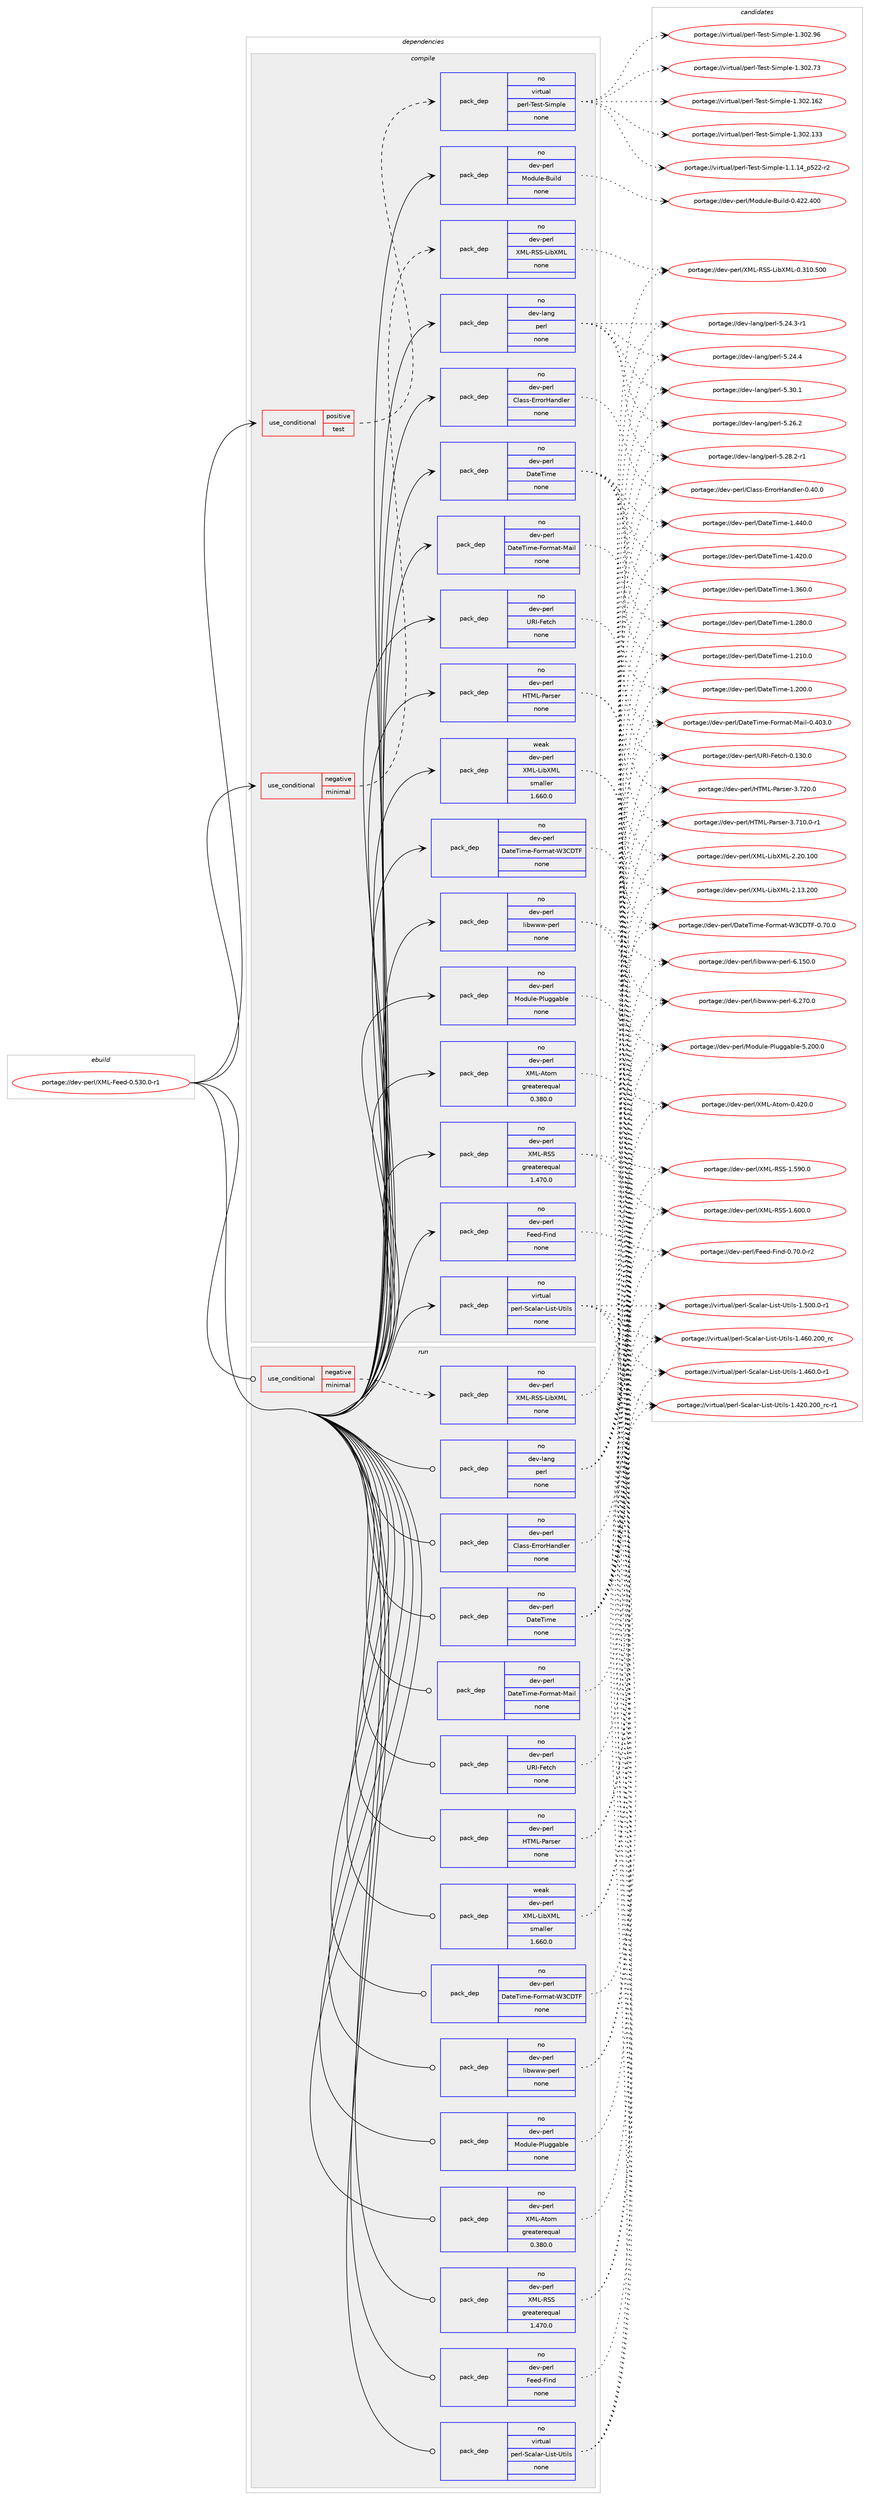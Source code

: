 digraph prolog {

# *************
# Graph options
# *************

newrank=true;
concentrate=true;
compound=true;
graph [rankdir=LR,fontname=Helvetica,fontsize=10,ranksep=1.5];#, ranksep=2.5, nodesep=0.2];
edge  [arrowhead=vee];
node  [fontname=Helvetica,fontsize=10];

# **********
# The ebuild
# **********

subgraph cluster_leftcol {
color=gray;
rank=same;
label=<<i>ebuild</i>>;
id [label="portage://dev-perl/XML-Feed-0.530.0-r1", color=red, width=4, href="../dev-perl/XML-Feed-0.530.0-r1.svg"];
}

# ****************
# The dependencies
# ****************

subgraph cluster_midcol {
color=gray;
label=<<i>dependencies</i>>;
subgraph cluster_compile {
fillcolor="#eeeeee";
style=filled;
label=<<i>compile</i>>;
subgraph cond121200 {
dependency479211 [label=<<TABLE BORDER="0" CELLBORDER="1" CELLSPACING="0" CELLPADDING="4"><TR><TD ROWSPAN="3" CELLPADDING="10">use_conditional</TD></TR><TR><TD>negative</TD></TR><TR><TD>minimal</TD></TR></TABLE>>, shape=none, color=red];
subgraph pack352955 {
dependency479212 [label=<<TABLE BORDER="0" CELLBORDER="1" CELLSPACING="0" CELLPADDING="4" WIDTH="220"><TR><TD ROWSPAN="6" CELLPADDING="30">pack_dep</TD></TR><TR><TD WIDTH="110">no</TD></TR><TR><TD>dev-perl</TD></TR><TR><TD>XML-RSS-LibXML</TD></TR><TR><TD>none</TD></TR><TR><TD></TD></TR></TABLE>>, shape=none, color=blue];
}
dependency479211:e -> dependency479212:w [weight=20,style="dashed",arrowhead="vee"];
}
id:e -> dependency479211:w [weight=20,style="solid",arrowhead="vee"];
subgraph cond121201 {
dependency479213 [label=<<TABLE BORDER="0" CELLBORDER="1" CELLSPACING="0" CELLPADDING="4"><TR><TD ROWSPAN="3" CELLPADDING="10">use_conditional</TD></TR><TR><TD>positive</TD></TR><TR><TD>test</TD></TR></TABLE>>, shape=none, color=red];
subgraph pack352956 {
dependency479214 [label=<<TABLE BORDER="0" CELLBORDER="1" CELLSPACING="0" CELLPADDING="4" WIDTH="220"><TR><TD ROWSPAN="6" CELLPADDING="30">pack_dep</TD></TR><TR><TD WIDTH="110">no</TD></TR><TR><TD>virtual</TD></TR><TR><TD>perl-Test-Simple</TD></TR><TR><TD>none</TD></TR><TR><TD></TD></TR></TABLE>>, shape=none, color=blue];
}
dependency479213:e -> dependency479214:w [weight=20,style="dashed",arrowhead="vee"];
}
id:e -> dependency479213:w [weight=20,style="solid",arrowhead="vee"];
subgraph pack352957 {
dependency479215 [label=<<TABLE BORDER="0" CELLBORDER="1" CELLSPACING="0" CELLPADDING="4" WIDTH="220"><TR><TD ROWSPAN="6" CELLPADDING="30">pack_dep</TD></TR><TR><TD WIDTH="110">no</TD></TR><TR><TD>dev-lang</TD></TR><TR><TD>perl</TD></TR><TR><TD>none</TD></TR><TR><TD></TD></TR></TABLE>>, shape=none, color=blue];
}
id:e -> dependency479215:w [weight=20,style="solid",arrowhead="vee"];
subgraph pack352958 {
dependency479216 [label=<<TABLE BORDER="0" CELLBORDER="1" CELLSPACING="0" CELLPADDING="4" WIDTH="220"><TR><TD ROWSPAN="6" CELLPADDING="30">pack_dep</TD></TR><TR><TD WIDTH="110">no</TD></TR><TR><TD>dev-perl</TD></TR><TR><TD>Class-ErrorHandler</TD></TR><TR><TD>none</TD></TR><TR><TD></TD></TR></TABLE>>, shape=none, color=blue];
}
id:e -> dependency479216:w [weight=20,style="solid",arrowhead="vee"];
subgraph pack352959 {
dependency479217 [label=<<TABLE BORDER="0" CELLBORDER="1" CELLSPACING="0" CELLPADDING="4" WIDTH="220"><TR><TD ROWSPAN="6" CELLPADDING="30">pack_dep</TD></TR><TR><TD WIDTH="110">no</TD></TR><TR><TD>dev-perl</TD></TR><TR><TD>DateTime</TD></TR><TR><TD>none</TD></TR><TR><TD></TD></TR></TABLE>>, shape=none, color=blue];
}
id:e -> dependency479217:w [weight=20,style="solid",arrowhead="vee"];
subgraph pack352960 {
dependency479218 [label=<<TABLE BORDER="0" CELLBORDER="1" CELLSPACING="0" CELLPADDING="4" WIDTH="220"><TR><TD ROWSPAN="6" CELLPADDING="30">pack_dep</TD></TR><TR><TD WIDTH="110">no</TD></TR><TR><TD>dev-perl</TD></TR><TR><TD>DateTime-Format-Mail</TD></TR><TR><TD>none</TD></TR><TR><TD></TD></TR></TABLE>>, shape=none, color=blue];
}
id:e -> dependency479218:w [weight=20,style="solid",arrowhead="vee"];
subgraph pack352961 {
dependency479219 [label=<<TABLE BORDER="0" CELLBORDER="1" CELLSPACING="0" CELLPADDING="4" WIDTH="220"><TR><TD ROWSPAN="6" CELLPADDING="30">pack_dep</TD></TR><TR><TD WIDTH="110">no</TD></TR><TR><TD>dev-perl</TD></TR><TR><TD>DateTime-Format-W3CDTF</TD></TR><TR><TD>none</TD></TR><TR><TD></TD></TR></TABLE>>, shape=none, color=blue];
}
id:e -> dependency479219:w [weight=20,style="solid",arrowhead="vee"];
subgraph pack352962 {
dependency479220 [label=<<TABLE BORDER="0" CELLBORDER="1" CELLSPACING="0" CELLPADDING="4" WIDTH="220"><TR><TD ROWSPAN="6" CELLPADDING="30">pack_dep</TD></TR><TR><TD WIDTH="110">no</TD></TR><TR><TD>dev-perl</TD></TR><TR><TD>Feed-Find</TD></TR><TR><TD>none</TD></TR><TR><TD></TD></TR></TABLE>>, shape=none, color=blue];
}
id:e -> dependency479220:w [weight=20,style="solid",arrowhead="vee"];
subgraph pack352963 {
dependency479221 [label=<<TABLE BORDER="0" CELLBORDER="1" CELLSPACING="0" CELLPADDING="4" WIDTH="220"><TR><TD ROWSPAN="6" CELLPADDING="30">pack_dep</TD></TR><TR><TD WIDTH="110">no</TD></TR><TR><TD>dev-perl</TD></TR><TR><TD>HTML-Parser</TD></TR><TR><TD>none</TD></TR><TR><TD></TD></TR></TABLE>>, shape=none, color=blue];
}
id:e -> dependency479221:w [weight=20,style="solid",arrowhead="vee"];
subgraph pack352964 {
dependency479222 [label=<<TABLE BORDER="0" CELLBORDER="1" CELLSPACING="0" CELLPADDING="4" WIDTH="220"><TR><TD ROWSPAN="6" CELLPADDING="30">pack_dep</TD></TR><TR><TD WIDTH="110">no</TD></TR><TR><TD>dev-perl</TD></TR><TR><TD>Module-Build</TD></TR><TR><TD>none</TD></TR><TR><TD></TD></TR></TABLE>>, shape=none, color=blue];
}
id:e -> dependency479222:w [weight=20,style="solid",arrowhead="vee"];
subgraph pack352965 {
dependency479223 [label=<<TABLE BORDER="0" CELLBORDER="1" CELLSPACING="0" CELLPADDING="4" WIDTH="220"><TR><TD ROWSPAN="6" CELLPADDING="30">pack_dep</TD></TR><TR><TD WIDTH="110">no</TD></TR><TR><TD>dev-perl</TD></TR><TR><TD>Module-Pluggable</TD></TR><TR><TD>none</TD></TR><TR><TD></TD></TR></TABLE>>, shape=none, color=blue];
}
id:e -> dependency479223:w [weight=20,style="solid",arrowhead="vee"];
subgraph pack352966 {
dependency479224 [label=<<TABLE BORDER="0" CELLBORDER="1" CELLSPACING="0" CELLPADDING="4" WIDTH="220"><TR><TD ROWSPAN="6" CELLPADDING="30">pack_dep</TD></TR><TR><TD WIDTH="110">no</TD></TR><TR><TD>dev-perl</TD></TR><TR><TD>URI-Fetch</TD></TR><TR><TD>none</TD></TR><TR><TD></TD></TR></TABLE>>, shape=none, color=blue];
}
id:e -> dependency479224:w [weight=20,style="solid",arrowhead="vee"];
subgraph pack352967 {
dependency479225 [label=<<TABLE BORDER="0" CELLBORDER="1" CELLSPACING="0" CELLPADDING="4" WIDTH="220"><TR><TD ROWSPAN="6" CELLPADDING="30">pack_dep</TD></TR><TR><TD WIDTH="110">no</TD></TR><TR><TD>dev-perl</TD></TR><TR><TD>XML-Atom</TD></TR><TR><TD>greaterequal</TD></TR><TR><TD>0.380.0</TD></TR></TABLE>>, shape=none, color=blue];
}
id:e -> dependency479225:w [weight=20,style="solid",arrowhead="vee"];
subgraph pack352968 {
dependency479226 [label=<<TABLE BORDER="0" CELLBORDER="1" CELLSPACING="0" CELLPADDING="4" WIDTH="220"><TR><TD ROWSPAN="6" CELLPADDING="30">pack_dep</TD></TR><TR><TD WIDTH="110">no</TD></TR><TR><TD>dev-perl</TD></TR><TR><TD>XML-RSS</TD></TR><TR><TD>greaterequal</TD></TR><TR><TD>1.470.0</TD></TR></TABLE>>, shape=none, color=blue];
}
id:e -> dependency479226:w [weight=20,style="solid",arrowhead="vee"];
subgraph pack352969 {
dependency479227 [label=<<TABLE BORDER="0" CELLBORDER="1" CELLSPACING="0" CELLPADDING="4" WIDTH="220"><TR><TD ROWSPAN="6" CELLPADDING="30">pack_dep</TD></TR><TR><TD WIDTH="110">no</TD></TR><TR><TD>dev-perl</TD></TR><TR><TD>libwww-perl</TD></TR><TR><TD>none</TD></TR><TR><TD></TD></TR></TABLE>>, shape=none, color=blue];
}
id:e -> dependency479227:w [weight=20,style="solid",arrowhead="vee"];
subgraph pack352970 {
dependency479228 [label=<<TABLE BORDER="0" CELLBORDER="1" CELLSPACING="0" CELLPADDING="4" WIDTH="220"><TR><TD ROWSPAN="6" CELLPADDING="30">pack_dep</TD></TR><TR><TD WIDTH="110">no</TD></TR><TR><TD>virtual</TD></TR><TR><TD>perl-Scalar-List-Utils</TD></TR><TR><TD>none</TD></TR><TR><TD></TD></TR></TABLE>>, shape=none, color=blue];
}
id:e -> dependency479228:w [weight=20,style="solid",arrowhead="vee"];
subgraph pack352971 {
dependency479229 [label=<<TABLE BORDER="0" CELLBORDER="1" CELLSPACING="0" CELLPADDING="4" WIDTH="220"><TR><TD ROWSPAN="6" CELLPADDING="30">pack_dep</TD></TR><TR><TD WIDTH="110">weak</TD></TR><TR><TD>dev-perl</TD></TR><TR><TD>XML-LibXML</TD></TR><TR><TD>smaller</TD></TR><TR><TD>1.660.0</TD></TR></TABLE>>, shape=none, color=blue];
}
id:e -> dependency479229:w [weight=20,style="solid",arrowhead="vee"];
}
subgraph cluster_compileandrun {
fillcolor="#eeeeee";
style=filled;
label=<<i>compile and run</i>>;
}
subgraph cluster_run {
fillcolor="#eeeeee";
style=filled;
label=<<i>run</i>>;
subgraph cond121202 {
dependency479230 [label=<<TABLE BORDER="0" CELLBORDER="1" CELLSPACING="0" CELLPADDING="4"><TR><TD ROWSPAN="3" CELLPADDING="10">use_conditional</TD></TR><TR><TD>negative</TD></TR><TR><TD>minimal</TD></TR></TABLE>>, shape=none, color=red];
subgraph pack352972 {
dependency479231 [label=<<TABLE BORDER="0" CELLBORDER="1" CELLSPACING="0" CELLPADDING="4" WIDTH="220"><TR><TD ROWSPAN="6" CELLPADDING="30">pack_dep</TD></TR><TR><TD WIDTH="110">no</TD></TR><TR><TD>dev-perl</TD></TR><TR><TD>XML-RSS-LibXML</TD></TR><TR><TD>none</TD></TR><TR><TD></TD></TR></TABLE>>, shape=none, color=blue];
}
dependency479230:e -> dependency479231:w [weight=20,style="dashed",arrowhead="vee"];
}
id:e -> dependency479230:w [weight=20,style="solid",arrowhead="odot"];
subgraph pack352973 {
dependency479232 [label=<<TABLE BORDER="0" CELLBORDER="1" CELLSPACING="0" CELLPADDING="4" WIDTH="220"><TR><TD ROWSPAN="6" CELLPADDING="30">pack_dep</TD></TR><TR><TD WIDTH="110">no</TD></TR><TR><TD>dev-lang</TD></TR><TR><TD>perl</TD></TR><TR><TD>none</TD></TR><TR><TD></TD></TR></TABLE>>, shape=none, color=blue];
}
id:e -> dependency479232:w [weight=20,style="solid",arrowhead="odot"];
subgraph pack352974 {
dependency479233 [label=<<TABLE BORDER="0" CELLBORDER="1" CELLSPACING="0" CELLPADDING="4" WIDTH="220"><TR><TD ROWSPAN="6" CELLPADDING="30">pack_dep</TD></TR><TR><TD WIDTH="110">no</TD></TR><TR><TD>dev-perl</TD></TR><TR><TD>Class-ErrorHandler</TD></TR><TR><TD>none</TD></TR><TR><TD></TD></TR></TABLE>>, shape=none, color=blue];
}
id:e -> dependency479233:w [weight=20,style="solid",arrowhead="odot"];
subgraph pack352975 {
dependency479234 [label=<<TABLE BORDER="0" CELLBORDER="1" CELLSPACING="0" CELLPADDING="4" WIDTH="220"><TR><TD ROWSPAN="6" CELLPADDING="30">pack_dep</TD></TR><TR><TD WIDTH="110">no</TD></TR><TR><TD>dev-perl</TD></TR><TR><TD>DateTime</TD></TR><TR><TD>none</TD></TR><TR><TD></TD></TR></TABLE>>, shape=none, color=blue];
}
id:e -> dependency479234:w [weight=20,style="solid",arrowhead="odot"];
subgraph pack352976 {
dependency479235 [label=<<TABLE BORDER="0" CELLBORDER="1" CELLSPACING="0" CELLPADDING="4" WIDTH="220"><TR><TD ROWSPAN="6" CELLPADDING="30">pack_dep</TD></TR><TR><TD WIDTH="110">no</TD></TR><TR><TD>dev-perl</TD></TR><TR><TD>DateTime-Format-Mail</TD></TR><TR><TD>none</TD></TR><TR><TD></TD></TR></TABLE>>, shape=none, color=blue];
}
id:e -> dependency479235:w [weight=20,style="solid",arrowhead="odot"];
subgraph pack352977 {
dependency479236 [label=<<TABLE BORDER="0" CELLBORDER="1" CELLSPACING="0" CELLPADDING="4" WIDTH="220"><TR><TD ROWSPAN="6" CELLPADDING="30">pack_dep</TD></TR><TR><TD WIDTH="110">no</TD></TR><TR><TD>dev-perl</TD></TR><TR><TD>DateTime-Format-W3CDTF</TD></TR><TR><TD>none</TD></TR><TR><TD></TD></TR></TABLE>>, shape=none, color=blue];
}
id:e -> dependency479236:w [weight=20,style="solid",arrowhead="odot"];
subgraph pack352978 {
dependency479237 [label=<<TABLE BORDER="0" CELLBORDER="1" CELLSPACING="0" CELLPADDING="4" WIDTH="220"><TR><TD ROWSPAN="6" CELLPADDING="30">pack_dep</TD></TR><TR><TD WIDTH="110">no</TD></TR><TR><TD>dev-perl</TD></TR><TR><TD>Feed-Find</TD></TR><TR><TD>none</TD></TR><TR><TD></TD></TR></TABLE>>, shape=none, color=blue];
}
id:e -> dependency479237:w [weight=20,style="solid",arrowhead="odot"];
subgraph pack352979 {
dependency479238 [label=<<TABLE BORDER="0" CELLBORDER="1" CELLSPACING="0" CELLPADDING="4" WIDTH="220"><TR><TD ROWSPAN="6" CELLPADDING="30">pack_dep</TD></TR><TR><TD WIDTH="110">no</TD></TR><TR><TD>dev-perl</TD></TR><TR><TD>HTML-Parser</TD></TR><TR><TD>none</TD></TR><TR><TD></TD></TR></TABLE>>, shape=none, color=blue];
}
id:e -> dependency479238:w [weight=20,style="solid",arrowhead="odot"];
subgraph pack352980 {
dependency479239 [label=<<TABLE BORDER="0" CELLBORDER="1" CELLSPACING="0" CELLPADDING="4" WIDTH="220"><TR><TD ROWSPAN="6" CELLPADDING="30">pack_dep</TD></TR><TR><TD WIDTH="110">no</TD></TR><TR><TD>dev-perl</TD></TR><TR><TD>Module-Pluggable</TD></TR><TR><TD>none</TD></TR><TR><TD></TD></TR></TABLE>>, shape=none, color=blue];
}
id:e -> dependency479239:w [weight=20,style="solid",arrowhead="odot"];
subgraph pack352981 {
dependency479240 [label=<<TABLE BORDER="0" CELLBORDER="1" CELLSPACING="0" CELLPADDING="4" WIDTH="220"><TR><TD ROWSPAN="6" CELLPADDING="30">pack_dep</TD></TR><TR><TD WIDTH="110">no</TD></TR><TR><TD>dev-perl</TD></TR><TR><TD>URI-Fetch</TD></TR><TR><TD>none</TD></TR><TR><TD></TD></TR></TABLE>>, shape=none, color=blue];
}
id:e -> dependency479240:w [weight=20,style="solid",arrowhead="odot"];
subgraph pack352982 {
dependency479241 [label=<<TABLE BORDER="0" CELLBORDER="1" CELLSPACING="0" CELLPADDING="4" WIDTH="220"><TR><TD ROWSPAN="6" CELLPADDING="30">pack_dep</TD></TR><TR><TD WIDTH="110">no</TD></TR><TR><TD>dev-perl</TD></TR><TR><TD>XML-Atom</TD></TR><TR><TD>greaterequal</TD></TR><TR><TD>0.380.0</TD></TR></TABLE>>, shape=none, color=blue];
}
id:e -> dependency479241:w [weight=20,style="solid",arrowhead="odot"];
subgraph pack352983 {
dependency479242 [label=<<TABLE BORDER="0" CELLBORDER="1" CELLSPACING="0" CELLPADDING="4" WIDTH="220"><TR><TD ROWSPAN="6" CELLPADDING="30">pack_dep</TD></TR><TR><TD WIDTH="110">no</TD></TR><TR><TD>dev-perl</TD></TR><TR><TD>XML-RSS</TD></TR><TR><TD>greaterequal</TD></TR><TR><TD>1.470.0</TD></TR></TABLE>>, shape=none, color=blue];
}
id:e -> dependency479242:w [weight=20,style="solid",arrowhead="odot"];
subgraph pack352984 {
dependency479243 [label=<<TABLE BORDER="0" CELLBORDER="1" CELLSPACING="0" CELLPADDING="4" WIDTH="220"><TR><TD ROWSPAN="6" CELLPADDING="30">pack_dep</TD></TR><TR><TD WIDTH="110">no</TD></TR><TR><TD>dev-perl</TD></TR><TR><TD>libwww-perl</TD></TR><TR><TD>none</TD></TR><TR><TD></TD></TR></TABLE>>, shape=none, color=blue];
}
id:e -> dependency479243:w [weight=20,style="solid",arrowhead="odot"];
subgraph pack352985 {
dependency479244 [label=<<TABLE BORDER="0" CELLBORDER="1" CELLSPACING="0" CELLPADDING="4" WIDTH="220"><TR><TD ROWSPAN="6" CELLPADDING="30">pack_dep</TD></TR><TR><TD WIDTH="110">no</TD></TR><TR><TD>virtual</TD></TR><TR><TD>perl-Scalar-List-Utils</TD></TR><TR><TD>none</TD></TR><TR><TD></TD></TR></TABLE>>, shape=none, color=blue];
}
id:e -> dependency479244:w [weight=20,style="solid",arrowhead="odot"];
subgraph pack352986 {
dependency479245 [label=<<TABLE BORDER="0" CELLBORDER="1" CELLSPACING="0" CELLPADDING="4" WIDTH="220"><TR><TD ROWSPAN="6" CELLPADDING="30">pack_dep</TD></TR><TR><TD WIDTH="110">weak</TD></TR><TR><TD>dev-perl</TD></TR><TR><TD>XML-LibXML</TD></TR><TR><TD>smaller</TD></TR><TR><TD>1.660.0</TD></TR></TABLE>>, shape=none, color=blue];
}
id:e -> dependency479245:w [weight=20,style="solid",arrowhead="odot"];
}
}

# **************
# The candidates
# **************

subgraph cluster_choices {
rank=same;
color=gray;
label=<<i>candidates</i>>;

subgraph choice352955 {
color=black;
nodesep=1;
choice10010111845112101114108478877764582838345761059888777645484651494846534848 [label="portage://dev-perl/XML-RSS-LibXML-0.310.500", color=red, width=4,href="../dev-perl/XML-RSS-LibXML-0.310.500.svg"];
dependency479212:e -> choice10010111845112101114108478877764582838345761059888777645484651494846534848:w [style=dotted,weight="100"];
}
subgraph choice352956 {
color=black;
nodesep=1;
choice118105114116117971084711210111410845841011151164583105109112108101454946514850465754 [label="portage://virtual/perl-Test-Simple-1.302.96", color=red, width=4,href="../virtual/perl-Test-Simple-1.302.96.svg"];
choice118105114116117971084711210111410845841011151164583105109112108101454946514850465551 [label="portage://virtual/perl-Test-Simple-1.302.73", color=red, width=4,href="../virtual/perl-Test-Simple-1.302.73.svg"];
choice11810511411611797108471121011141084584101115116458310510911210810145494651485046495450 [label="portage://virtual/perl-Test-Simple-1.302.162", color=red, width=4,href="../virtual/perl-Test-Simple-1.302.162.svg"];
choice11810511411611797108471121011141084584101115116458310510911210810145494651485046495151 [label="portage://virtual/perl-Test-Simple-1.302.133", color=red, width=4,href="../virtual/perl-Test-Simple-1.302.133.svg"];
choice11810511411611797108471121011141084584101115116458310510911210810145494649464952951125350504511450 [label="portage://virtual/perl-Test-Simple-1.1.14_p522-r2", color=red, width=4,href="../virtual/perl-Test-Simple-1.1.14_p522-r2.svg"];
dependency479214:e -> choice118105114116117971084711210111410845841011151164583105109112108101454946514850465754:w [style=dotted,weight="100"];
dependency479214:e -> choice118105114116117971084711210111410845841011151164583105109112108101454946514850465551:w [style=dotted,weight="100"];
dependency479214:e -> choice11810511411611797108471121011141084584101115116458310510911210810145494651485046495450:w [style=dotted,weight="100"];
dependency479214:e -> choice11810511411611797108471121011141084584101115116458310510911210810145494651485046495151:w [style=dotted,weight="100"];
dependency479214:e -> choice11810511411611797108471121011141084584101115116458310510911210810145494649464952951125350504511450:w [style=dotted,weight="100"];
}
subgraph choice352957 {
color=black;
nodesep=1;
choice10010111845108971101034711210111410845534651484649 [label="portage://dev-lang/perl-5.30.1", color=red, width=4,href="../dev-lang/perl-5.30.1.svg"];
choice100101118451089711010347112101114108455346505646504511449 [label="portage://dev-lang/perl-5.28.2-r1", color=red, width=4,href="../dev-lang/perl-5.28.2-r1.svg"];
choice10010111845108971101034711210111410845534650544650 [label="portage://dev-lang/perl-5.26.2", color=red, width=4,href="../dev-lang/perl-5.26.2.svg"];
choice10010111845108971101034711210111410845534650524652 [label="portage://dev-lang/perl-5.24.4", color=red, width=4,href="../dev-lang/perl-5.24.4.svg"];
choice100101118451089711010347112101114108455346505246514511449 [label="portage://dev-lang/perl-5.24.3-r1", color=red, width=4,href="../dev-lang/perl-5.24.3-r1.svg"];
dependency479215:e -> choice10010111845108971101034711210111410845534651484649:w [style=dotted,weight="100"];
dependency479215:e -> choice100101118451089711010347112101114108455346505646504511449:w [style=dotted,weight="100"];
dependency479215:e -> choice10010111845108971101034711210111410845534650544650:w [style=dotted,weight="100"];
dependency479215:e -> choice10010111845108971101034711210111410845534650524652:w [style=dotted,weight="100"];
dependency479215:e -> choice100101118451089711010347112101114108455346505246514511449:w [style=dotted,weight="100"];
}
subgraph choice352958 {
color=black;
nodesep=1;
choice100101118451121011141084767108971151154569114114111114729711010010810111445484652484648 [label="portage://dev-perl/Class-ErrorHandler-0.40.0", color=red, width=4,href="../dev-perl/Class-ErrorHandler-0.40.0.svg"];
dependency479216:e -> choice100101118451121011141084767108971151154569114114111114729711010010810111445484652484648:w [style=dotted,weight="100"];
}
subgraph choice352959 {
color=black;
nodesep=1;
choice10010111845112101114108476897116101841051091014549465252484648 [label="portage://dev-perl/DateTime-1.440.0", color=red, width=4,href="../dev-perl/DateTime-1.440.0.svg"];
choice10010111845112101114108476897116101841051091014549465250484648 [label="portage://dev-perl/DateTime-1.420.0", color=red, width=4,href="../dev-perl/DateTime-1.420.0.svg"];
choice10010111845112101114108476897116101841051091014549465154484648 [label="portage://dev-perl/DateTime-1.360.0", color=red, width=4,href="../dev-perl/DateTime-1.360.0.svg"];
choice10010111845112101114108476897116101841051091014549465056484648 [label="portage://dev-perl/DateTime-1.280.0", color=red, width=4,href="../dev-perl/DateTime-1.280.0.svg"];
choice10010111845112101114108476897116101841051091014549465049484648 [label="portage://dev-perl/DateTime-1.210.0", color=red, width=4,href="../dev-perl/DateTime-1.210.0.svg"];
choice10010111845112101114108476897116101841051091014549465048484648 [label="portage://dev-perl/DateTime-1.200.0", color=red, width=4,href="../dev-perl/DateTime-1.200.0.svg"];
dependency479217:e -> choice10010111845112101114108476897116101841051091014549465252484648:w [style=dotted,weight="100"];
dependency479217:e -> choice10010111845112101114108476897116101841051091014549465250484648:w [style=dotted,weight="100"];
dependency479217:e -> choice10010111845112101114108476897116101841051091014549465154484648:w [style=dotted,weight="100"];
dependency479217:e -> choice10010111845112101114108476897116101841051091014549465056484648:w [style=dotted,weight="100"];
dependency479217:e -> choice10010111845112101114108476897116101841051091014549465049484648:w [style=dotted,weight="100"];
dependency479217:e -> choice10010111845112101114108476897116101841051091014549465048484648:w [style=dotted,weight="100"];
}
subgraph choice352960 {
color=black;
nodesep=1;
choice10010111845112101114108476897116101841051091014570111114109971164577971051084548465248514648 [label="portage://dev-perl/DateTime-Format-Mail-0.403.0", color=red, width=4,href="../dev-perl/DateTime-Format-Mail-0.403.0.svg"];
dependency479218:e -> choice10010111845112101114108476897116101841051091014570111114109971164577971051084548465248514648:w [style=dotted,weight="100"];
}
subgraph choice352961 {
color=black;
nodesep=1;
choice10010111845112101114108476897116101841051091014570111114109971164587516768847045484655484648 [label="portage://dev-perl/DateTime-Format-W3CDTF-0.70.0", color=red, width=4,href="../dev-perl/DateTime-Format-W3CDTF-0.70.0.svg"];
dependency479219:e -> choice10010111845112101114108476897116101841051091014570111114109971164587516768847045484655484648:w [style=dotted,weight="100"];
}
subgraph choice352962 {
color=black;
nodesep=1;
choice1001011184511210111410847701011011004570105110100454846554846484511450 [label="portage://dev-perl/Feed-Find-0.70.0-r2", color=red, width=4,href="../dev-perl/Feed-Find-0.70.0-r2.svg"];
dependency479220:e -> choice1001011184511210111410847701011011004570105110100454846554846484511450:w [style=dotted,weight="100"];
}
subgraph choice352963 {
color=black;
nodesep=1;
choice1001011184511210111410847728477764580971141151011144551465550484648 [label="portage://dev-perl/HTML-Parser-3.720.0", color=red, width=4,href="../dev-perl/HTML-Parser-3.720.0.svg"];
choice10010111845112101114108477284777645809711411510111445514655494846484511449 [label="portage://dev-perl/HTML-Parser-3.710.0-r1", color=red, width=4,href="../dev-perl/HTML-Parser-3.710.0-r1.svg"];
dependency479221:e -> choice1001011184511210111410847728477764580971141151011144551465550484648:w [style=dotted,weight="100"];
dependency479221:e -> choice10010111845112101114108477284777645809711411510111445514655494846484511449:w [style=dotted,weight="100"];
}
subgraph choice352964 {
color=black;
nodesep=1;
choice100101118451121011141084777111100117108101456611710510810045484652505046524848 [label="portage://dev-perl/Module-Build-0.422.400", color=red, width=4,href="../dev-perl/Module-Build-0.422.400.svg"];
dependency479222:e -> choice100101118451121011141084777111100117108101456611710510810045484652505046524848:w [style=dotted,weight="100"];
}
subgraph choice352965 {
color=black;
nodesep=1;
choice100101118451121011141084777111100117108101458010811710310397981081014553465048484648 [label="portage://dev-perl/Module-Pluggable-5.200.0", color=red, width=4,href="../dev-perl/Module-Pluggable-5.200.0.svg"];
dependency479223:e -> choice100101118451121011141084777111100117108101458010811710310397981081014553465048484648:w [style=dotted,weight="100"];
}
subgraph choice352966 {
color=black;
nodesep=1;
choice10010111845112101114108478582734570101116991044548464951484648 [label="portage://dev-perl/URI-Fetch-0.130.0", color=red, width=4,href="../dev-perl/URI-Fetch-0.130.0.svg"];
dependency479224:e -> choice10010111845112101114108478582734570101116991044548464951484648:w [style=dotted,weight="100"];
}
subgraph choice352967 {
color=black;
nodesep=1;
choice100101118451121011141084788777645651161111094548465250484648 [label="portage://dev-perl/XML-Atom-0.420.0", color=red, width=4,href="../dev-perl/XML-Atom-0.420.0.svg"];
dependency479225:e -> choice100101118451121011141084788777645651161111094548465250484648:w [style=dotted,weight="100"];
}
subgraph choice352968 {
color=black;
nodesep=1;
choice1001011184511210111410847887776458283834549465448484648 [label="portage://dev-perl/XML-RSS-1.600.0", color=red, width=4,href="../dev-perl/XML-RSS-1.600.0.svg"];
choice1001011184511210111410847887776458283834549465357484648 [label="portage://dev-perl/XML-RSS-1.590.0", color=red, width=4,href="../dev-perl/XML-RSS-1.590.0.svg"];
dependency479226:e -> choice1001011184511210111410847887776458283834549465448484648:w [style=dotted,weight="100"];
dependency479226:e -> choice1001011184511210111410847887776458283834549465357484648:w [style=dotted,weight="100"];
}
subgraph choice352969 {
color=black;
nodesep=1;
choice100101118451121011141084710810598119119119451121011141084554465055484648 [label="portage://dev-perl/libwww-perl-6.270.0", color=red, width=4,href="../dev-perl/libwww-perl-6.270.0.svg"];
choice100101118451121011141084710810598119119119451121011141084554464953484648 [label="portage://dev-perl/libwww-perl-6.150.0", color=red, width=4,href="../dev-perl/libwww-perl-6.150.0.svg"];
dependency479227:e -> choice100101118451121011141084710810598119119119451121011141084554465055484648:w [style=dotted,weight="100"];
dependency479227:e -> choice100101118451121011141084710810598119119119451121011141084554464953484648:w [style=dotted,weight="100"];
}
subgraph choice352970 {
color=black;
nodesep=1;
choice118105114116117971084711210111410845839997108971144576105115116458511610510811545494653484846484511449 [label="portage://virtual/perl-Scalar-List-Utils-1.500.0-r1", color=red, width=4,href="../virtual/perl-Scalar-List-Utils-1.500.0-r1.svg"];
choice1181051141161179710847112101114108458399971089711445761051151164585116105108115454946525448465048489511499 [label="portage://virtual/perl-Scalar-List-Utils-1.460.200_rc", color=red, width=4,href="../virtual/perl-Scalar-List-Utils-1.460.200_rc.svg"];
choice118105114116117971084711210111410845839997108971144576105115116458511610510811545494652544846484511449 [label="portage://virtual/perl-Scalar-List-Utils-1.460.0-r1", color=red, width=4,href="../virtual/perl-Scalar-List-Utils-1.460.0-r1.svg"];
choice11810511411611797108471121011141084583999710897114457610511511645851161051081154549465250484650484895114994511449 [label="portage://virtual/perl-Scalar-List-Utils-1.420.200_rc-r1", color=red, width=4,href="../virtual/perl-Scalar-List-Utils-1.420.200_rc-r1.svg"];
dependency479228:e -> choice118105114116117971084711210111410845839997108971144576105115116458511610510811545494653484846484511449:w [style=dotted,weight="100"];
dependency479228:e -> choice1181051141161179710847112101114108458399971089711445761051151164585116105108115454946525448465048489511499:w [style=dotted,weight="100"];
dependency479228:e -> choice118105114116117971084711210111410845839997108971144576105115116458511610510811545494652544846484511449:w [style=dotted,weight="100"];
dependency479228:e -> choice11810511411611797108471121011141084583999710897114457610511511645851161051081154549465250484650484895114994511449:w [style=dotted,weight="100"];
}
subgraph choice352971 {
color=black;
nodesep=1;
choice1001011184511210111410847887776457610598887776455046504846494848 [label="portage://dev-perl/XML-LibXML-2.20.100", color=red, width=4,href="../dev-perl/XML-LibXML-2.20.100.svg"];
choice1001011184511210111410847887776457610598887776455046495146504848 [label="portage://dev-perl/XML-LibXML-2.13.200", color=red, width=4,href="../dev-perl/XML-LibXML-2.13.200.svg"];
dependency479229:e -> choice1001011184511210111410847887776457610598887776455046504846494848:w [style=dotted,weight="100"];
dependency479229:e -> choice1001011184511210111410847887776457610598887776455046495146504848:w [style=dotted,weight="100"];
}
subgraph choice352972 {
color=black;
nodesep=1;
choice10010111845112101114108478877764582838345761059888777645484651494846534848 [label="portage://dev-perl/XML-RSS-LibXML-0.310.500", color=red, width=4,href="../dev-perl/XML-RSS-LibXML-0.310.500.svg"];
dependency479231:e -> choice10010111845112101114108478877764582838345761059888777645484651494846534848:w [style=dotted,weight="100"];
}
subgraph choice352973 {
color=black;
nodesep=1;
choice10010111845108971101034711210111410845534651484649 [label="portage://dev-lang/perl-5.30.1", color=red, width=4,href="../dev-lang/perl-5.30.1.svg"];
choice100101118451089711010347112101114108455346505646504511449 [label="portage://dev-lang/perl-5.28.2-r1", color=red, width=4,href="../dev-lang/perl-5.28.2-r1.svg"];
choice10010111845108971101034711210111410845534650544650 [label="portage://dev-lang/perl-5.26.2", color=red, width=4,href="../dev-lang/perl-5.26.2.svg"];
choice10010111845108971101034711210111410845534650524652 [label="portage://dev-lang/perl-5.24.4", color=red, width=4,href="../dev-lang/perl-5.24.4.svg"];
choice100101118451089711010347112101114108455346505246514511449 [label="portage://dev-lang/perl-5.24.3-r1", color=red, width=4,href="../dev-lang/perl-5.24.3-r1.svg"];
dependency479232:e -> choice10010111845108971101034711210111410845534651484649:w [style=dotted,weight="100"];
dependency479232:e -> choice100101118451089711010347112101114108455346505646504511449:w [style=dotted,weight="100"];
dependency479232:e -> choice10010111845108971101034711210111410845534650544650:w [style=dotted,weight="100"];
dependency479232:e -> choice10010111845108971101034711210111410845534650524652:w [style=dotted,weight="100"];
dependency479232:e -> choice100101118451089711010347112101114108455346505246514511449:w [style=dotted,weight="100"];
}
subgraph choice352974 {
color=black;
nodesep=1;
choice100101118451121011141084767108971151154569114114111114729711010010810111445484652484648 [label="portage://dev-perl/Class-ErrorHandler-0.40.0", color=red, width=4,href="../dev-perl/Class-ErrorHandler-0.40.0.svg"];
dependency479233:e -> choice100101118451121011141084767108971151154569114114111114729711010010810111445484652484648:w [style=dotted,weight="100"];
}
subgraph choice352975 {
color=black;
nodesep=1;
choice10010111845112101114108476897116101841051091014549465252484648 [label="portage://dev-perl/DateTime-1.440.0", color=red, width=4,href="../dev-perl/DateTime-1.440.0.svg"];
choice10010111845112101114108476897116101841051091014549465250484648 [label="portage://dev-perl/DateTime-1.420.0", color=red, width=4,href="../dev-perl/DateTime-1.420.0.svg"];
choice10010111845112101114108476897116101841051091014549465154484648 [label="portage://dev-perl/DateTime-1.360.0", color=red, width=4,href="../dev-perl/DateTime-1.360.0.svg"];
choice10010111845112101114108476897116101841051091014549465056484648 [label="portage://dev-perl/DateTime-1.280.0", color=red, width=4,href="../dev-perl/DateTime-1.280.0.svg"];
choice10010111845112101114108476897116101841051091014549465049484648 [label="portage://dev-perl/DateTime-1.210.0", color=red, width=4,href="../dev-perl/DateTime-1.210.0.svg"];
choice10010111845112101114108476897116101841051091014549465048484648 [label="portage://dev-perl/DateTime-1.200.0", color=red, width=4,href="../dev-perl/DateTime-1.200.0.svg"];
dependency479234:e -> choice10010111845112101114108476897116101841051091014549465252484648:w [style=dotted,weight="100"];
dependency479234:e -> choice10010111845112101114108476897116101841051091014549465250484648:w [style=dotted,weight="100"];
dependency479234:e -> choice10010111845112101114108476897116101841051091014549465154484648:w [style=dotted,weight="100"];
dependency479234:e -> choice10010111845112101114108476897116101841051091014549465056484648:w [style=dotted,weight="100"];
dependency479234:e -> choice10010111845112101114108476897116101841051091014549465049484648:w [style=dotted,weight="100"];
dependency479234:e -> choice10010111845112101114108476897116101841051091014549465048484648:w [style=dotted,weight="100"];
}
subgraph choice352976 {
color=black;
nodesep=1;
choice10010111845112101114108476897116101841051091014570111114109971164577971051084548465248514648 [label="portage://dev-perl/DateTime-Format-Mail-0.403.0", color=red, width=4,href="../dev-perl/DateTime-Format-Mail-0.403.0.svg"];
dependency479235:e -> choice10010111845112101114108476897116101841051091014570111114109971164577971051084548465248514648:w [style=dotted,weight="100"];
}
subgraph choice352977 {
color=black;
nodesep=1;
choice10010111845112101114108476897116101841051091014570111114109971164587516768847045484655484648 [label="portage://dev-perl/DateTime-Format-W3CDTF-0.70.0", color=red, width=4,href="../dev-perl/DateTime-Format-W3CDTF-0.70.0.svg"];
dependency479236:e -> choice10010111845112101114108476897116101841051091014570111114109971164587516768847045484655484648:w [style=dotted,weight="100"];
}
subgraph choice352978 {
color=black;
nodesep=1;
choice1001011184511210111410847701011011004570105110100454846554846484511450 [label="portage://dev-perl/Feed-Find-0.70.0-r2", color=red, width=4,href="../dev-perl/Feed-Find-0.70.0-r2.svg"];
dependency479237:e -> choice1001011184511210111410847701011011004570105110100454846554846484511450:w [style=dotted,weight="100"];
}
subgraph choice352979 {
color=black;
nodesep=1;
choice1001011184511210111410847728477764580971141151011144551465550484648 [label="portage://dev-perl/HTML-Parser-3.720.0", color=red, width=4,href="../dev-perl/HTML-Parser-3.720.0.svg"];
choice10010111845112101114108477284777645809711411510111445514655494846484511449 [label="portage://dev-perl/HTML-Parser-3.710.0-r1", color=red, width=4,href="../dev-perl/HTML-Parser-3.710.0-r1.svg"];
dependency479238:e -> choice1001011184511210111410847728477764580971141151011144551465550484648:w [style=dotted,weight="100"];
dependency479238:e -> choice10010111845112101114108477284777645809711411510111445514655494846484511449:w [style=dotted,weight="100"];
}
subgraph choice352980 {
color=black;
nodesep=1;
choice100101118451121011141084777111100117108101458010811710310397981081014553465048484648 [label="portage://dev-perl/Module-Pluggable-5.200.0", color=red, width=4,href="../dev-perl/Module-Pluggable-5.200.0.svg"];
dependency479239:e -> choice100101118451121011141084777111100117108101458010811710310397981081014553465048484648:w [style=dotted,weight="100"];
}
subgraph choice352981 {
color=black;
nodesep=1;
choice10010111845112101114108478582734570101116991044548464951484648 [label="portage://dev-perl/URI-Fetch-0.130.0", color=red, width=4,href="../dev-perl/URI-Fetch-0.130.0.svg"];
dependency479240:e -> choice10010111845112101114108478582734570101116991044548464951484648:w [style=dotted,weight="100"];
}
subgraph choice352982 {
color=black;
nodesep=1;
choice100101118451121011141084788777645651161111094548465250484648 [label="portage://dev-perl/XML-Atom-0.420.0", color=red, width=4,href="../dev-perl/XML-Atom-0.420.0.svg"];
dependency479241:e -> choice100101118451121011141084788777645651161111094548465250484648:w [style=dotted,weight="100"];
}
subgraph choice352983 {
color=black;
nodesep=1;
choice1001011184511210111410847887776458283834549465448484648 [label="portage://dev-perl/XML-RSS-1.600.0", color=red, width=4,href="../dev-perl/XML-RSS-1.600.0.svg"];
choice1001011184511210111410847887776458283834549465357484648 [label="portage://dev-perl/XML-RSS-1.590.0", color=red, width=4,href="../dev-perl/XML-RSS-1.590.0.svg"];
dependency479242:e -> choice1001011184511210111410847887776458283834549465448484648:w [style=dotted,weight="100"];
dependency479242:e -> choice1001011184511210111410847887776458283834549465357484648:w [style=dotted,weight="100"];
}
subgraph choice352984 {
color=black;
nodesep=1;
choice100101118451121011141084710810598119119119451121011141084554465055484648 [label="portage://dev-perl/libwww-perl-6.270.0", color=red, width=4,href="../dev-perl/libwww-perl-6.270.0.svg"];
choice100101118451121011141084710810598119119119451121011141084554464953484648 [label="portage://dev-perl/libwww-perl-6.150.0", color=red, width=4,href="../dev-perl/libwww-perl-6.150.0.svg"];
dependency479243:e -> choice100101118451121011141084710810598119119119451121011141084554465055484648:w [style=dotted,weight="100"];
dependency479243:e -> choice100101118451121011141084710810598119119119451121011141084554464953484648:w [style=dotted,weight="100"];
}
subgraph choice352985 {
color=black;
nodesep=1;
choice118105114116117971084711210111410845839997108971144576105115116458511610510811545494653484846484511449 [label="portage://virtual/perl-Scalar-List-Utils-1.500.0-r1", color=red, width=4,href="../virtual/perl-Scalar-List-Utils-1.500.0-r1.svg"];
choice1181051141161179710847112101114108458399971089711445761051151164585116105108115454946525448465048489511499 [label="portage://virtual/perl-Scalar-List-Utils-1.460.200_rc", color=red, width=4,href="../virtual/perl-Scalar-List-Utils-1.460.200_rc.svg"];
choice118105114116117971084711210111410845839997108971144576105115116458511610510811545494652544846484511449 [label="portage://virtual/perl-Scalar-List-Utils-1.460.0-r1", color=red, width=4,href="../virtual/perl-Scalar-List-Utils-1.460.0-r1.svg"];
choice11810511411611797108471121011141084583999710897114457610511511645851161051081154549465250484650484895114994511449 [label="portage://virtual/perl-Scalar-List-Utils-1.420.200_rc-r1", color=red, width=4,href="../virtual/perl-Scalar-List-Utils-1.420.200_rc-r1.svg"];
dependency479244:e -> choice118105114116117971084711210111410845839997108971144576105115116458511610510811545494653484846484511449:w [style=dotted,weight="100"];
dependency479244:e -> choice1181051141161179710847112101114108458399971089711445761051151164585116105108115454946525448465048489511499:w [style=dotted,weight="100"];
dependency479244:e -> choice118105114116117971084711210111410845839997108971144576105115116458511610510811545494652544846484511449:w [style=dotted,weight="100"];
dependency479244:e -> choice11810511411611797108471121011141084583999710897114457610511511645851161051081154549465250484650484895114994511449:w [style=dotted,weight="100"];
}
subgraph choice352986 {
color=black;
nodesep=1;
choice1001011184511210111410847887776457610598887776455046504846494848 [label="portage://dev-perl/XML-LibXML-2.20.100", color=red, width=4,href="../dev-perl/XML-LibXML-2.20.100.svg"];
choice1001011184511210111410847887776457610598887776455046495146504848 [label="portage://dev-perl/XML-LibXML-2.13.200", color=red, width=4,href="../dev-perl/XML-LibXML-2.13.200.svg"];
dependency479245:e -> choice1001011184511210111410847887776457610598887776455046504846494848:w [style=dotted,weight="100"];
dependency479245:e -> choice1001011184511210111410847887776457610598887776455046495146504848:w [style=dotted,weight="100"];
}
}

}

